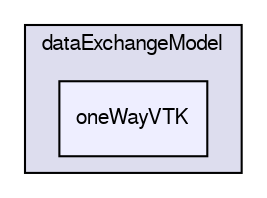 digraph "/home/cgoniva/CFDEM/CFDEM-x.x-2.1.x/CFDEMcoupling-PUBLIC/src/lagrangian/cfdemParticle/subModels/dataExchangeModel/oneWayVTK" {
  compound=true
  node [ fontsize="10", fontname="FreeSans"];
  edge [ labelfontsize="10", labelfontname="FreeSans"];
  subgraph clusterdir_6088fb60336f5ae13c9242ffda1677a9 {
    graph [ bgcolor="#ddddee", pencolor="black", label="dataExchangeModel" fontname="FreeSans", fontsize="10", URL="dir_6088fb60336f5ae13c9242ffda1677a9.html"]
  dir_67393766e00d4560a4f198b3365289e3 [shape=box, label="oneWayVTK", style="filled", fillcolor="#eeeeff", pencolor="black", URL="dir_67393766e00d4560a4f198b3365289e3.html"];
  }
}
